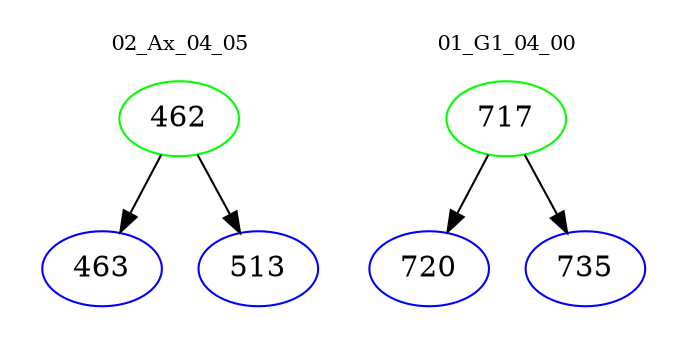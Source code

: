 digraph{
subgraph cluster_0 {
color = white
label = "02_Ax_04_05";
fontsize=10;
T0_462 [label="462", color="green"]
T0_462 -> T0_463 [color="black"]
T0_463 [label="463", color="blue"]
T0_462 -> T0_513 [color="black"]
T0_513 [label="513", color="blue"]
}
subgraph cluster_1 {
color = white
label = "01_G1_04_00";
fontsize=10;
T1_717 [label="717", color="green"]
T1_717 -> T1_720 [color="black"]
T1_720 [label="720", color="blue"]
T1_717 -> T1_735 [color="black"]
T1_735 [label="735", color="blue"]
}
}
